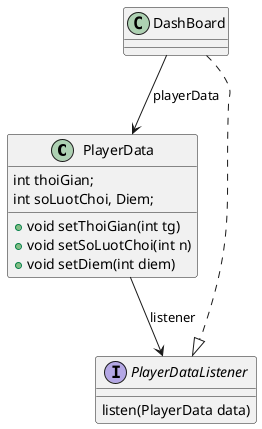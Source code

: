 @startuml
'https://plantuml.com/class-diagram
class PlayerData{
    int thoiGian;
    int soLuotChoi, Diem;
    + void setThoiGian(int tg)
    + void setSoLuotChoi(int n)
    + void setDiem(int diem)
}

class DashBoard{

}
interface PlayerDataListener{
    listen(PlayerData data)

}


DashBoard ..|> PlayerDataListener
DashBoard --> PlayerData: playerData
PlayerData --> PlayerDataListener: listener

@enduml